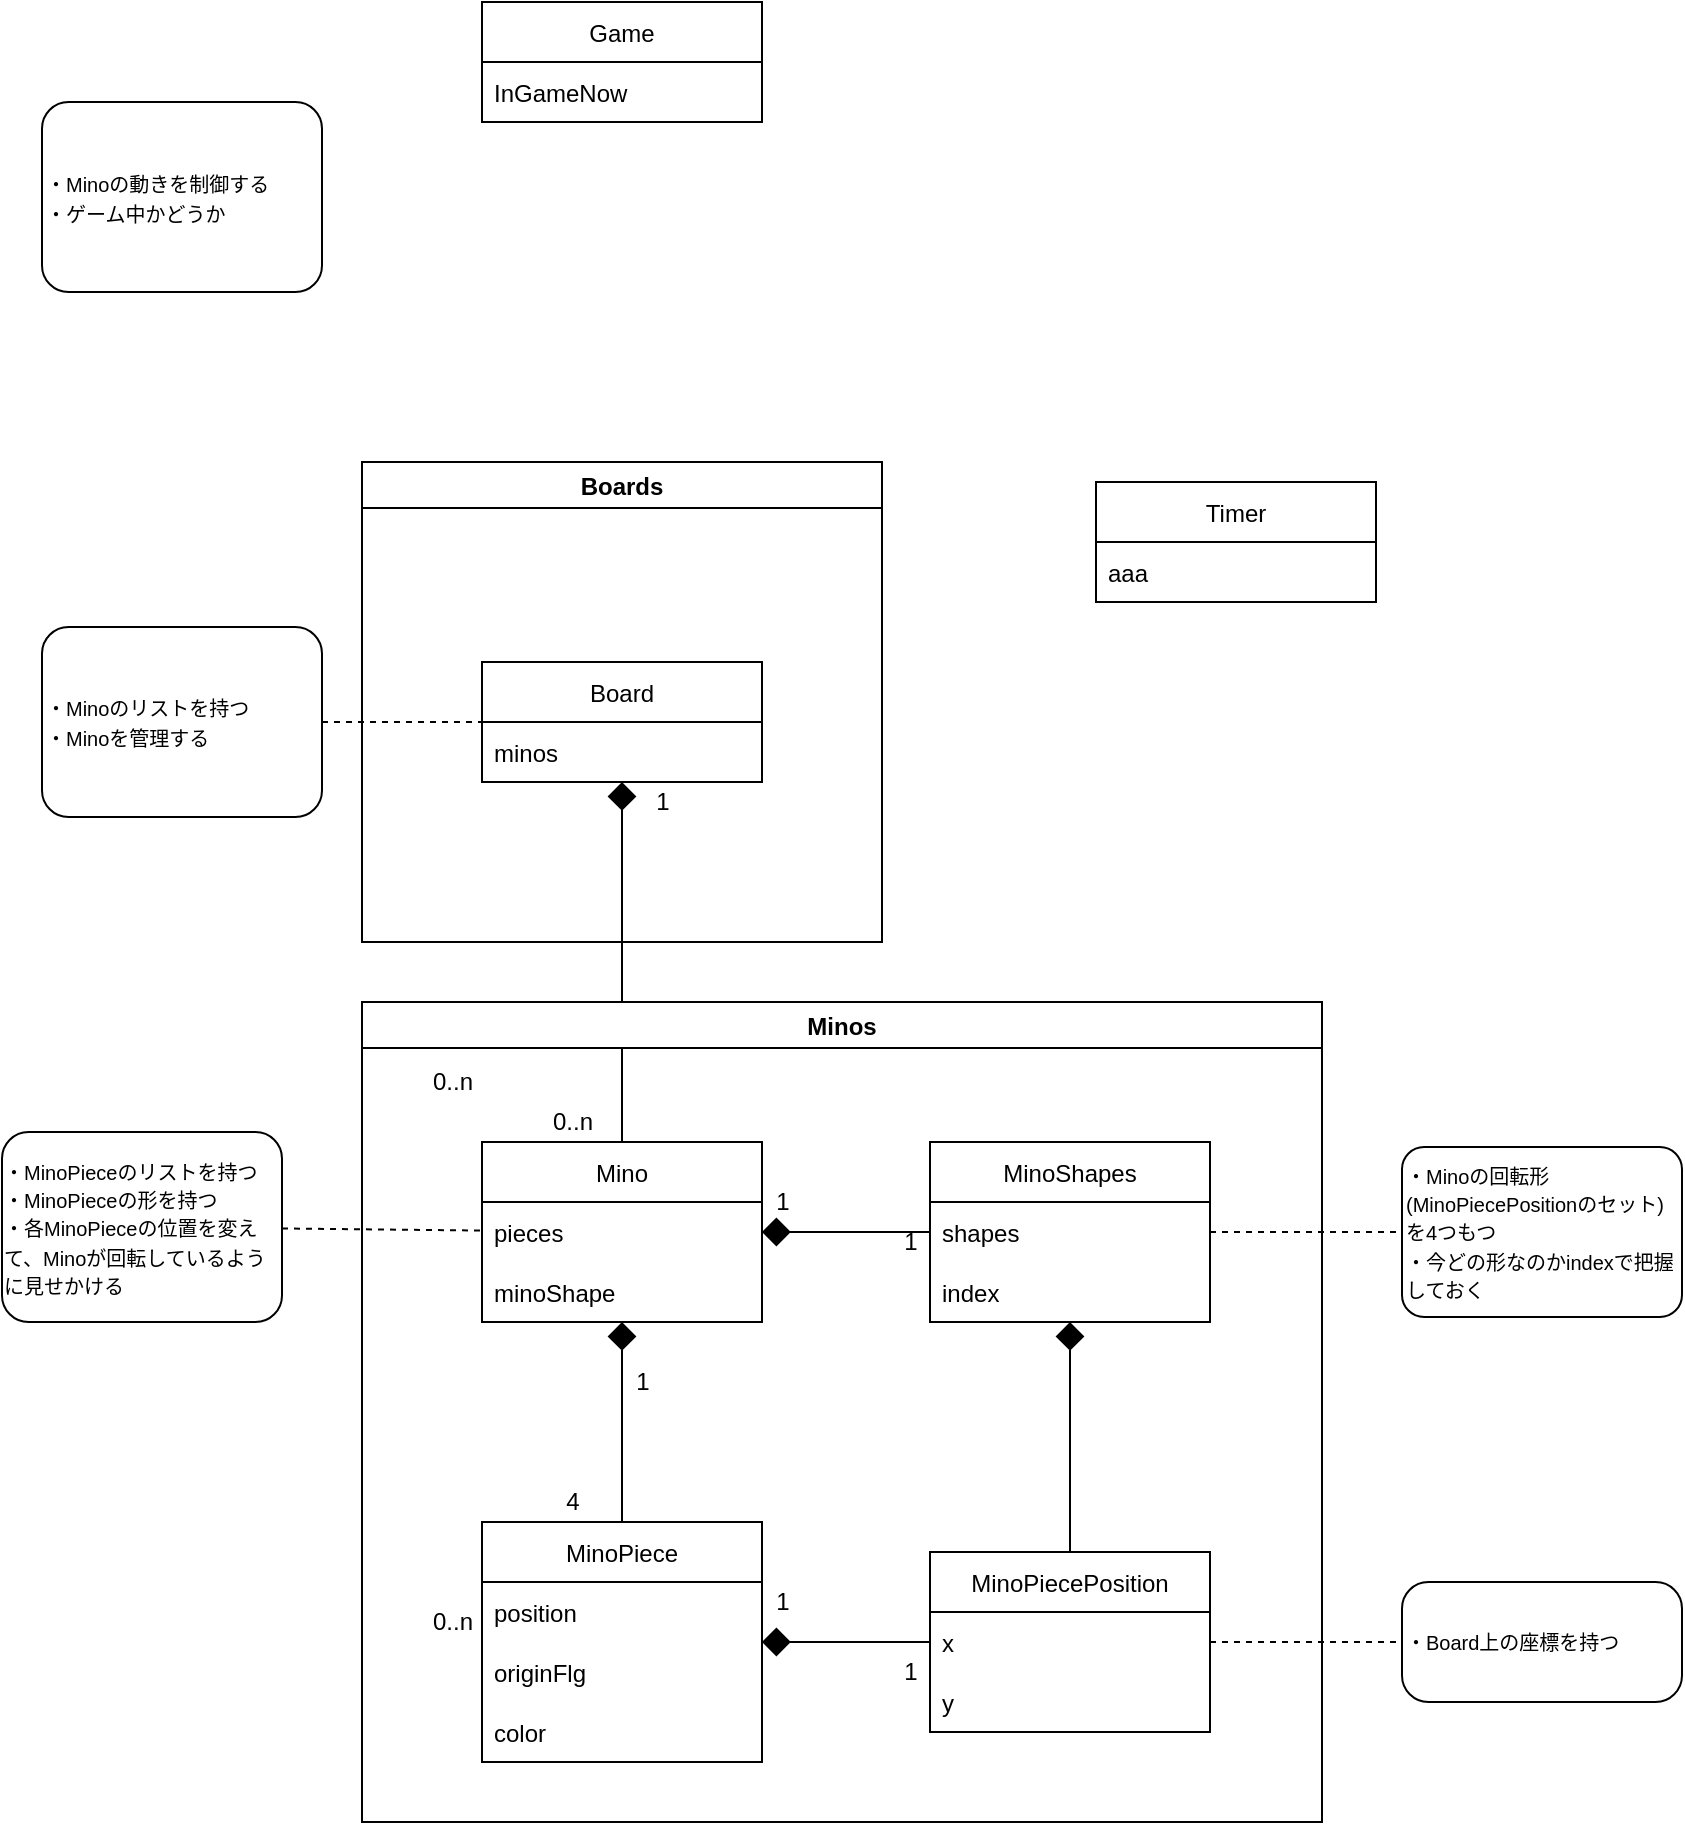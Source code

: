 <mxfile>
    <diagram id="uuJcWk0A7ma4OqOna5Vn" name="Page-1">
        <mxGraphModel dx="1306" dy="862" grid="1" gridSize="10" guides="1" tooltips="1" connect="1" arrows="1" fold="1" page="1" pageScale="1" pageWidth="827" pageHeight="1169" math="0" shadow="0">
            <root>
                <mxCell id="0"/>
                <mxCell id="1" parent="0"/>
                <mxCell id="11" value="Board" style="swimlane;fontStyle=0;childLayout=stackLayout;horizontal=1;startSize=30;horizontalStack=0;resizeParent=1;resizeParentMax=0;resizeLast=0;collapsible=1;marginBottom=0;" parent="1" vertex="1">
                    <mxGeometry x="380" y="410" width="140" height="60" as="geometry">
                        <mxRectangle x="190" y="250" width="60" height="30" as="alternateBounds"/>
                    </mxGeometry>
                </mxCell>
                <mxCell id="12" value="minos" style="text;strokeColor=none;fillColor=none;align=left;verticalAlign=middle;spacingLeft=4;spacingRight=4;overflow=hidden;points=[[0,0.5],[1,0.5]];portConstraint=eastwest;rotatable=0;" parent="11" vertex="1">
                    <mxGeometry y="30" width="140" height="30" as="geometry"/>
                </mxCell>
                <mxCell id="23" style="edgeStyle=none;html=1;endArrow=diamond;endFill=1;endSize=12;" parent="1" source="15" target="11" edge="1">
                    <mxGeometry relative="1" as="geometry">
                        <mxPoint x="450" y="490" as="targetPoint"/>
                    </mxGeometry>
                </mxCell>
                <mxCell id="15" value="Mino" style="swimlane;fontStyle=0;childLayout=stackLayout;horizontal=1;startSize=30;horizontalStack=0;resizeParent=1;resizeParentMax=0;resizeLast=0;collapsible=1;marginBottom=0;" parent="1" vertex="1">
                    <mxGeometry x="380" y="650" width="140" height="90" as="geometry"/>
                </mxCell>
                <mxCell id="30" value="pieces" style="text;strokeColor=none;fillColor=none;align=left;verticalAlign=middle;spacingLeft=4;spacingRight=4;overflow=hidden;points=[[0,0.5],[1,0.5]];portConstraint=eastwest;rotatable=0;" parent="15" vertex="1">
                    <mxGeometry y="30" width="140" height="30" as="geometry"/>
                </mxCell>
                <mxCell id="40" value="minoShape" style="text;strokeColor=none;fillColor=none;align=left;verticalAlign=middle;spacingLeft=4;spacingRight=4;overflow=hidden;points=[[0,0.5],[1,0.5]];portConstraint=eastwest;rotatable=0;" parent="15" vertex="1">
                    <mxGeometry y="60" width="140" height="30" as="geometry"/>
                </mxCell>
                <mxCell id="20" value="0..n" style="text;html=1;align=center;verticalAlign=middle;resizable=0;points=[];autosize=1;strokeColor=none;fillColor=none;" parent="1" vertex="1">
                    <mxGeometry x="410" y="630" width="30" height="20" as="geometry"/>
                </mxCell>
                <mxCell id="22" value="1" style="text;html=1;align=center;verticalAlign=middle;resizable=0;points=[];autosize=1;strokeColor=none;fillColor=none;" parent="1" vertex="1">
                    <mxGeometry x="460" y="470" width="20" height="20" as="geometry"/>
                </mxCell>
                <mxCell id="24" value="MinoPiece" style="swimlane;fontStyle=0;childLayout=stackLayout;horizontal=1;startSize=30;horizontalStack=0;resizeParent=1;resizeParentMax=0;resizeLast=0;collapsible=1;marginBottom=0;" parent="1" vertex="1">
                    <mxGeometry x="380" y="840" width="140" height="120" as="geometry"/>
                </mxCell>
                <mxCell id="25" value="position" style="text;strokeColor=none;fillColor=none;align=left;verticalAlign=middle;spacingLeft=4;spacingRight=4;overflow=hidden;points=[[0,0.5],[1,0.5]];portConstraint=eastwest;rotatable=0;" parent="24" vertex="1">
                    <mxGeometry y="30" width="140" height="30" as="geometry"/>
                </mxCell>
                <mxCell id="35" value="originFlg" style="text;strokeColor=none;fillColor=none;align=left;verticalAlign=middle;spacingLeft=4;spacingRight=4;overflow=hidden;points=[[0,0.5],[1,0.5]];portConstraint=eastwest;rotatable=0;" parent="24" vertex="1">
                    <mxGeometry y="60" width="140" height="30" as="geometry"/>
                </mxCell>
                <mxCell id="38" value="color" style="text;strokeColor=none;fillColor=none;align=left;verticalAlign=middle;spacingLeft=4;spacingRight=4;overflow=hidden;points=[[0,0.5],[1,0.5]];portConstraint=eastwest;rotatable=0;" parent="24" vertex="1">
                    <mxGeometry y="90" width="140" height="30" as="geometry"/>
                </mxCell>
                <mxCell id="26" style="edgeStyle=none;html=1;endArrow=diamond;endFill=1;endSize=12;" parent="1" source="24" target="15" edge="1">
                    <mxGeometry relative="1" as="geometry">
                        <mxPoint x="449.66" y="770" as="sourcePoint"/>
                        <mxPoint x="449.66" y="710" as="targetPoint"/>
                    </mxGeometry>
                </mxCell>
                <mxCell id="27" value="4" style="text;html=1;align=center;verticalAlign=middle;resizable=0;points=[];autosize=1;strokeColor=none;fillColor=none;" parent="1" vertex="1">
                    <mxGeometry x="415" y="820" width="20" height="20" as="geometry"/>
                </mxCell>
                <mxCell id="28" value="1" style="text;html=1;align=center;verticalAlign=middle;resizable=0;points=[];autosize=1;strokeColor=none;fillColor=none;" parent="1" vertex="1">
                    <mxGeometry x="450" y="760" width="20" height="20" as="geometry"/>
                </mxCell>
                <mxCell id="31" value="MinoPiecePosition" style="swimlane;fontStyle=0;childLayout=stackLayout;horizontal=1;startSize=30;horizontalStack=0;resizeParent=1;resizeParentMax=0;resizeLast=0;collapsible=1;marginBottom=0;" parent="1" vertex="1">
                    <mxGeometry x="604" y="855" width="140" height="90" as="geometry"/>
                </mxCell>
                <mxCell id="32" value="x" style="text;strokeColor=none;fillColor=none;align=left;verticalAlign=middle;spacingLeft=4;spacingRight=4;overflow=hidden;points=[[0,0.5],[1,0.5]];portConstraint=eastwest;rotatable=0;" parent="31" vertex="1">
                    <mxGeometry y="30" width="140" height="30" as="geometry"/>
                </mxCell>
                <mxCell id="34" value="y" style="text;strokeColor=none;fillColor=none;align=left;verticalAlign=middle;spacingLeft=4;spacingRight=4;overflow=hidden;points=[[0,0.5],[1,0.5]];portConstraint=eastwest;rotatable=0;" parent="31" vertex="1">
                    <mxGeometry y="60" width="140" height="30" as="geometry"/>
                </mxCell>
                <mxCell id="33" style="edgeStyle=none;html=1;endArrow=diamond;endFill=1;endSize=12;" parent="1" source="31" target="24" edge="1">
                    <mxGeometry relative="1" as="geometry">
                        <mxPoint x="460" y="850" as="sourcePoint"/>
                        <mxPoint x="460" y="750" as="targetPoint"/>
                    </mxGeometry>
                </mxCell>
                <mxCell id="36" value="1" style="text;html=1;align=center;verticalAlign=middle;resizable=0;points=[];autosize=1;strokeColor=none;fillColor=none;" parent="1" vertex="1">
                    <mxGeometry x="520" y="870" width="20" height="20" as="geometry"/>
                </mxCell>
                <mxCell id="37" value="1" style="text;html=1;align=center;verticalAlign=middle;resizable=0;points=[];autosize=1;strokeColor=none;fillColor=none;" parent="1" vertex="1">
                    <mxGeometry x="584" y="905" width="20" height="20" as="geometry"/>
                </mxCell>
                <mxCell id="41" value="MinoShapes" style="swimlane;fontStyle=0;childLayout=stackLayout;horizontal=1;startSize=30;horizontalStack=0;resizeParent=1;resizeParentMax=0;resizeLast=0;collapsible=1;marginBottom=0;" parent="1" vertex="1">
                    <mxGeometry x="604" y="650" width="140" height="90" as="geometry"/>
                </mxCell>
                <mxCell id="42" value="shapes" style="text;strokeColor=none;fillColor=none;align=left;verticalAlign=middle;spacingLeft=4;spacingRight=4;overflow=hidden;points=[[0,0.5],[1,0.5]];portConstraint=eastwest;rotatable=0;" parent="41" vertex="1">
                    <mxGeometry y="30" width="140" height="30" as="geometry"/>
                </mxCell>
                <mxCell id="44" value="index" style="text;strokeColor=none;fillColor=none;align=left;verticalAlign=middle;spacingLeft=4;spacingRight=4;overflow=hidden;points=[[0,0.5],[1,0.5]];portConstraint=eastwest;rotatable=0;" parent="41" vertex="1">
                    <mxGeometry y="60" width="140" height="30" as="geometry"/>
                </mxCell>
                <mxCell id="45" style="edgeStyle=none;html=1;endArrow=diamond;endFill=1;endSize=12;" parent="1" source="41" target="15" edge="1">
                    <mxGeometry relative="1" as="geometry">
                        <mxPoint x="460" y="850" as="sourcePoint"/>
                        <mxPoint x="460" y="750" as="targetPoint"/>
                    </mxGeometry>
                </mxCell>
                <mxCell id="46" value="1" style="text;html=1;align=center;verticalAlign=middle;resizable=0;points=[];autosize=1;strokeColor=none;fillColor=none;" parent="1" vertex="1">
                    <mxGeometry x="520" y="670" width="20" height="20" as="geometry"/>
                </mxCell>
                <mxCell id="47" value="1" style="text;html=1;align=center;verticalAlign=middle;resizable=0;points=[];autosize=1;strokeColor=none;fillColor=none;" parent="1" vertex="1">
                    <mxGeometry x="584" y="690" width="20" height="20" as="geometry"/>
                </mxCell>
                <mxCell id="48" value="Minos" style="swimlane;" parent="1" vertex="1">
                    <mxGeometry x="320" y="580" width="480" height="410" as="geometry"/>
                </mxCell>
                <mxCell id="72" value="0..n" style="text;html=1;align=center;verticalAlign=middle;resizable=0;points=[];autosize=1;strokeColor=none;fillColor=none;" parent="48" vertex="1">
                    <mxGeometry x="30" y="300" width="30" height="20" as="geometry"/>
                </mxCell>
                <mxCell id="58" style="edgeStyle=none;html=1;endArrow=diamond;endFill=1;endSize=12;" parent="1" source="31" target="41" edge="1">
                    <mxGeometry relative="1" as="geometry">
                        <mxPoint x="614" y="910" as="sourcePoint"/>
                        <mxPoint x="530" y="910" as="targetPoint"/>
                    </mxGeometry>
                </mxCell>
                <mxCell id="54" value="&lt;div style=&quot;text-align: left&quot;&gt;&lt;span style=&quot;font-size: 10px&quot;&gt;・MinoPieceのリストを持つ&lt;/span&gt;&lt;/div&gt;&lt;div style=&quot;text-align: left&quot;&gt;&lt;span style=&quot;font-size: 10px&quot;&gt;・MinoPieceの形を持つ&lt;/span&gt;&lt;/div&gt;&lt;div style=&quot;text-align: left&quot;&gt;&lt;span style=&quot;font-size: 10px&quot;&gt;・各MinoPieceの位置を変えて、Minoが回転しているように見せかける&lt;/span&gt;&lt;/div&gt;" style="rounded=1;whiteSpace=wrap;html=1;arcSize=14;" parent="1" vertex="1">
                    <mxGeometry x="140" y="645" width="140" height="95" as="geometry"/>
                </mxCell>
                <mxCell id="62" value="" style="endArrow=none;dashed=1;html=1;fontSize=10;" parent="1" source="54" target="15" edge="1">
                    <mxGeometry width="50" height="50" relative="1" as="geometry">
                        <mxPoint x="230" y="740" as="sourcePoint"/>
                        <mxPoint x="280" y="690" as="targetPoint"/>
                    </mxGeometry>
                </mxCell>
                <mxCell id="63" value="" style="endArrow=none;dashed=1;html=1;fontSize=10;" parent="1" source="41" target="57" edge="1">
                    <mxGeometry width="50" height="50" relative="1" as="geometry">
                        <mxPoint x="850" y="790" as="sourcePoint"/>
                        <mxPoint x="900" y="740" as="targetPoint"/>
                    </mxGeometry>
                </mxCell>
                <mxCell id="57" value="&lt;div&gt;&lt;span style=&quot;font-size: 10px&quot;&gt;・Minoの回転形(MinoPiecePositionのセット)を4つもつ&lt;/span&gt;&lt;/div&gt;&lt;div&gt;&lt;span style=&quot;font-size: 10px&quot;&gt;・今どの形なのかindexで把握しておく&lt;/span&gt;&lt;/div&gt;" style="rounded=1;whiteSpace=wrap;html=1;arcSize=13;align=left;" parent="1" vertex="1">
                    <mxGeometry x="840" y="652.5" width="140" height="85" as="geometry"/>
                </mxCell>
                <mxCell id="59" value="&lt;div&gt;&lt;span style=&quot;font-size: 10px&quot;&gt;・Board上の座標を持つ&lt;/span&gt;&lt;/div&gt;" style="rounded=1;whiteSpace=wrap;html=1;arcSize=22;align=left;" parent="1" vertex="1">
                    <mxGeometry x="840" y="870" width="140" height="60" as="geometry"/>
                </mxCell>
                <mxCell id="64" value="" style="endArrow=none;dashed=1;html=1;fontSize=10;" parent="1" source="31" target="59" edge="1">
                    <mxGeometry width="50" height="50" relative="1" as="geometry">
                        <mxPoint x="850" y="940" as="sourcePoint"/>
                        <mxPoint x="900" y="890" as="targetPoint"/>
                    </mxGeometry>
                </mxCell>
                <mxCell id="66" value="Timer" style="swimlane;fontStyle=0;childLayout=stackLayout;horizontal=1;startSize=30;horizontalStack=0;resizeParent=1;resizeParentMax=0;resizeLast=0;collapsible=1;marginBottom=0;" parent="1" vertex="1">
                    <mxGeometry x="687" y="320" width="140" height="60" as="geometry">
                        <mxRectangle x="190" y="250" width="60" height="30" as="alternateBounds"/>
                    </mxGeometry>
                </mxCell>
                <mxCell id="67" value="aaa" style="text;strokeColor=none;fillColor=none;align=left;verticalAlign=middle;spacingLeft=4;spacingRight=4;overflow=hidden;points=[[0,0.5],[1,0.5]];portConstraint=eastwest;rotatable=0;" parent="66" vertex="1">
                    <mxGeometry y="30" width="140" height="30" as="geometry"/>
                </mxCell>
                <mxCell id="68" value="&lt;div&gt;&lt;span style=&quot;font-size: 10px&quot;&gt;・Minoのリストを持つ&lt;/span&gt;&lt;/div&gt;&lt;div&gt;&lt;span style=&quot;font-size: 10px&quot;&gt;・Minoを管理する&lt;/span&gt;&lt;/div&gt;" style="rounded=1;whiteSpace=wrap;html=1;arcSize=14;align=left;" parent="1" vertex="1">
                    <mxGeometry x="160" y="392.5" width="140" height="95" as="geometry"/>
                </mxCell>
                <mxCell id="70" value="" style="endArrow=none;dashed=1;html=1;fontSize=10;" parent="1" source="68" target="11" edge="1">
                    <mxGeometry width="50" height="50" relative="1" as="geometry">
                        <mxPoint x="270" y="436.979" as="sourcePoint"/>
                        <mxPoint x="370" y="438.021" as="targetPoint"/>
                    </mxGeometry>
                </mxCell>
                <mxCell id="73" value="Game" style="swimlane;fontStyle=0;childLayout=stackLayout;horizontal=1;startSize=30;horizontalStack=0;resizeParent=1;resizeParentMax=0;resizeLast=0;collapsible=1;marginBottom=0;" parent="1" vertex="1">
                    <mxGeometry x="380" y="80" width="140" height="60" as="geometry">
                        <mxRectangle x="190" y="250" width="60" height="30" as="alternateBounds"/>
                    </mxGeometry>
                </mxCell>
                <mxCell id="74" value="InGameNow" style="text;strokeColor=none;fillColor=none;align=left;verticalAlign=middle;spacingLeft=4;spacingRight=4;overflow=hidden;points=[[0,0.5],[1,0.5]];portConstraint=eastwest;rotatable=0;" parent="73" vertex="1">
                    <mxGeometry y="30" width="140" height="30" as="geometry"/>
                </mxCell>
                <mxCell id="75" value="&lt;span style=&quot;font-size: 10px&quot;&gt;・Minoの動きを制御する&lt;br&gt;・ゲーム中かどうか&lt;br&gt;&lt;/span&gt;" style="rounded=1;whiteSpace=wrap;html=1;arcSize=14;align=left;" parent="1" vertex="1">
                    <mxGeometry x="160" y="130" width="140" height="95" as="geometry"/>
                </mxCell>
                <mxCell id="76" value="Boards" style="swimlane;" parent="1" vertex="1">
                    <mxGeometry x="320" y="310" width="260" height="240" as="geometry"/>
                </mxCell>
                <mxCell id="77" value="0..n" style="text;html=1;align=center;verticalAlign=middle;resizable=0;points=[];autosize=1;strokeColor=none;fillColor=none;" parent="76" vertex="1">
                    <mxGeometry x="30" y="300" width="30" height="20" as="geometry"/>
                </mxCell>
            </root>
        </mxGraphModel>
    </diagram>
    <diagram id="fSDzdaiqiIrGswN6Lgxn" name="Page-2">
        <mxGraphModel dx="1306" dy="862" grid="1" gridSize="10" guides="1" tooltips="1" connect="1" arrows="1" fold="1" page="1" pageScale="1" pageWidth="827" pageHeight="1169" math="0" shadow="0">
            <root>
                <mxCell id="vydhzJdUwcYbl4KOV0Tx-0"/>
                <mxCell id="vydhzJdUwcYbl4KOV0Tx-1" parent="vydhzJdUwcYbl4KOV0Tx-0"/>
                <mxCell id="0TNcD-d8OT3OA091DyvI-8" style="edgeStyle=none;html=1;endArrow=diamond;endFill=1;endSize=12;" parent="vydhzJdUwcYbl4KOV0Tx-1" source="2jhm1cyV669PDyRiHuix-45" target="0TNcD-d8OT3OA091DyvI-0" edge="1">
                    <mxGeometry relative="1" as="geometry">
                        <mxPoint x="849.66" y="445" as="sourcePoint"/>
                        <mxPoint x="849.66" y="385" as="targetPoint"/>
                    </mxGeometry>
                </mxCell>
                <mxCell id="0TNcD-d8OT3OA091DyvI-23" value="Minos" style="swimlane;" parent="vydhzJdUwcYbl4KOV0Tx-1" vertex="1">
                    <mxGeometry x="410" y="545" width="240" height="195" as="geometry"/>
                </mxCell>
                <mxCell id="0TNcD-d8OT3OA091DyvI-10" value="1" style="text;html=1;align=center;verticalAlign=middle;resizable=0;points=[];autosize=1;strokeColor=none;fillColor=none;" parent="0TNcD-d8OT3OA091DyvI-23" vertex="1">
                    <mxGeometry x="130" y="45" width="20" height="20" as="geometry"/>
                </mxCell>
                <mxCell id="0TNcD-d8OT3OA091DyvI-0" value="Mino" style="swimlane;fontStyle=0;childLayout=stackLayout;horizontal=1;startSize=30;horizontalStack=0;resizeParent=1;resizeParentMax=0;resizeLast=0;collapsible=1;marginBottom=0;" parent="0TNcD-d8OT3OA091DyvI-23" vertex="1">
                    <mxGeometry x="50" y="65" width="140" height="90" as="geometry"/>
                </mxCell>
                <mxCell id="0TNcD-d8OT3OA091DyvI-1" value="pieces" style="text;strokeColor=none;fillColor=none;align=left;verticalAlign=middle;spacingLeft=4;spacingRight=4;overflow=hidden;points=[[0,0.5],[1,0.5]];portConstraint=eastwest;rotatable=0;" parent="0TNcD-d8OT3OA091DyvI-0" vertex="1">
                    <mxGeometry y="30" width="140" height="30" as="geometry"/>
                </mxCell>
                <mxCell id="0TNcD-d8OT3OA091DyvI-2" value="minoShape" style="text;strokeColor=none;fillColor=none;align=left;verticalAlign=middle;spacingLeft=4;spacingRight=4;overflow=hidden;points=[[0,0.5],[1,0.5]];portConstraint=eastwest;rotatable=0;" parent="0TNcD-d8OT3OA091DyvI-0" vertex="1">
                    <mxGeometry y="60" width="140" height="30" as="geometry"/>
                </mxCell>
                <mxCell id="2jhm1cyV669PDyRiHuix-4" value="Boards" style="swimlane;" parent="vydhzJdUwcYbl4KOV0Tx-1" vertex="1">
                    <mxGeometry x="410" y="20" width="250" height="170" as="geometry"/>
                </mxCell>
                <mxCell id="2jhm1cyV669PDyRiHuix-0" value="Board" style="swimlane;fontStyle=0;childLayout=stackLayout;horizontal=1;startSize=30;horizontalStack=0;resizeParent=1;resizeParentMax=0;resizeLast=0;collapsible=1;marginBottom=0;" parent="2jhm1cyV669PDyRiHuix-4" vertex="1">
                    <mxGeometry x="50" y="60" width="140" height="60" as="geometry">
                        <mxRectangle x="190" y="250" width="60" height="30" as="alternateBounds"/>
                    </mxGeometry>
                </mxCell>
                <mxCell id="2jhm1cyV669PDyRiHuix-1" value="minos" style="text;strokeColor=none;fillColor=none;align=left;verticalAlign=middle;spacingLeft=4;spacingRight=4;overflow=hidden;points=[[0,0.5],[1,0.5]];portConstraint=eastwest;rotatable=0;" parent="2jhm1cyV669PDyRiHuix-0" vertex="1">
                    <mxGeometry y="30" width="140" height="30" as="geometry"/>
                </mxCell>
                <mxCell id="2jhm1cyV669PDyRiHuix-52" value="1" style="text;html=1;align=center;verticalAlign=middle;resizable=0;points=[];autosize=1;strokeColor=none;fillColor=none;" parent="2jhm1cyV669PDyRiHuix-4" vertex="1">
                    <mxGeometry x="90" y="120" width="20" height="20" as="geometry"/>
                </mxCell>
                <mxCell id="2jhm1cyV669PDyRiHuix-9" value="HoldMinos" style="swimlane;" parent="vydhzJdUwcYbl4KOV0Tx-1" vertex="1">
                    <mxGeometry x="430" y="1220" width="220" height="175" as="geometry"/>
                </mxCell>
                <mxCell id="2jhm1cyV669PDyRiHuix-10" value="HoldMino" style="swimlane;fontStyle=0;childLayout=stackLayout;horizontal=1;startSize=30;horizontalStack=0;resizeParent=1;resizeParentMax=0;resizeLast=0;collapsible=1;marginBottom=0;" parent="2jhm1cyV669PDyRiHuix-9" vertex="1">
                    <mxGeometry x="40" y="57.5" width="140" height="60" as="geometry">
                        <mxRectangle x="190" y="250" width="60" height="30" as="alternateBounds"/>
                    </mxGeometry>
                </mxCell>
                <mxCell id="2jhm1cyV669PDyRiHuix-11" value="minos" style="text;strokeColor=none;fillColor=none;align=left;verticalAlign=middle;spacingLeft=4;spacingRight=4;overflow=hidden;points=[[0,0.5],[1,0.5]];portConstraint=eastwest;rotatable=0;" parent="2jhm1cyV669PDyRiHuix-10" vertex="1">
                    <mxGeometry y="30" width="140" height="30" as="geometry"/>
                </mxCell>
                <mxCell id="2jhm1cyV669PDyRiHuix-12" value="MinoShapes" style="swimlane;" parent="vydhzJdUwcYbl4KOV0Tx-1" vertex="1">
                    <mxGeometry x="730" y="720" width="220" height="305" as="geometry"/>
                </mxCell>
                <mxCell id="2jhm1cyV669PDyRiHuix-14" value="MinoShapePattens" style="swimlane;fontStyle=0;childLayout=stackLayout;horizontal=1;startSize=30;horizontalStack=0;resizeParent=1;resizeParentMax=0;resizeLast=0;collapsible=1;marginBottom=0;" parent="2jhm1cyV669PDyRiHuix-12" vertex="1">
                    <mxGeometry x="40" y="60" width="140" height="90" as="geometry"/>
                </mxCell>
                <mxCell id="2jhm1cyV669PDyRiHuix-15" value="shapes" style="text;strokeColor=none;fillColor=none;align=left;verticalAlign=middle;spacingLeft=4;spacingRight=4;overflow=hidden;points=[[0,0.5],[1,0.5]];portConstraint=eastwest;rotatable=0;" parent="2jhm1cyV669PDyRiHuix-14" vertex="1">
                    <mxGeometry y="30" width="140" height="30" as="geometry"/>
                </mxCell>
                <mxCell id="2jhm1cyV669PDyRiHuix-16" value="index" style="text;strokeColor=none;fillColor=none;align=left;verticalAlign=middle;spacingLeft=4;spacingRight=4;overflow=hidden;points=[[0,0.5],[1,0.5]];portConstraint=eastwest;rotatable=0;" parent="2jhm1cyV669PDyRiHuix-14" vertex="1">
                    <mxGeometry y="60" width="140" height="30" as="geometry"/>
                </mxCell>
                <mxCell id="2jhm1cyV669PDyRiHuix-20" value="MinoColors" style="swimlane;" parent="vydhzJdUwcYbl4KOV0Tx-1" vertex="1">
                    <mxGeometry x="730" y="490" width="220" height="200" as="geometry"/>
                </mxCell>
                <mxCell id="2jhm1cyV669PDyRiHuix-21" value="MinoColor" style="swimlane;fontStyle=0;childLayout=stackLayout;horizontal=1;startSize=30;horizontalStack=0;resizeParent=1;resizeParentMax=0;resizeLast=0;collapsible=1;marginBottom=0;" parent="2jhm1cyV669PDyRiHuix-20" vertex="1">
                    <mxGeometry x="40" y="60" width="140" height="90" as="geometry"/>
                </mxCell>
                <mxCell id="2jhm1cyV669PDyRiHuix-22" value="shapes" style="text;strokeColor=none;fillColor=none;align=left;verticalAlign=middle;spacingLeft=4;spacingRight=4;overflow=hidden;points=[[0,0.5],[1,0.5]];portConstraint=eastwest;rotatable=0;" parent="2jhm1cyV669PDyRiHuix-21" vertex="1">
                    <mxGeometry y="30" width="140" height="30" as="geometry"/>
                </mxCell>
                <mxCell id="2jhm1cyV669PDyRiHuix-23" value="index" style="text;strokeColor=none;fillColor=none;align=left;verticalAlign=middle;spacingLeft=4;spacingRight=4;overflow=hidden;points=[[0,0.5],[1,0.5]];portConstraint=eastwest;rotatable=0;" parent="2jhm1cyV669PDyRiHuix-21" vertex="1">
                    <mxGeometry y="60" width="140" height="30" as="geometry"/>
                </mxCell>
                <mxCell id="2jhm1cyV669PDyRiHuix-34" value="Positions" style="swimlane;" parent="vydhzJdUwcYbl4KOV0Tx-1" vertex="1">
                    <mxGeometry x="730" y="282.5" width="220" height="170" as="geometry"/>
                </mxCell>
                <mxCell id="2jhm1cyV669PDyRiHuix-35" value="Position" style="swimlane;fontStyle=0;childLayout=stackLayout;horizontal=1;startSize=30;horizontalStack=0;resizeParent=1;resizeParentMax=0;resizeLast=0;collapsible=1;marginBottom=0;" parent="2jhm1cyV669PDyRiHuix-34" vertex="1">
                    <mxGeometry x="40" y="57.5" width="140" height="60" as="geometry"/>
                </mxCell>
                <mxCell id="2jhm1cyV669PDyRiHuix-37" value="index" style="text;strokeColor=none;fillColor=none;align=left;verticalAlign=middle;spacingLeft=4;spacingRight=4;overflow=hidden;points=[[0,0.5],[1,0.5]];portConstraint=eastwest;rotatable=0;" parent="2jhm1cyV669PDyRiHuix-35" vertex="1">
                    <mxGeometry y="30" width="140" height="30" as="geometry"/>
                </mxCell>
                <mxCell id="2jhm1cyV669PDyRiHuix-41" value="MinoPiece" style="swimlane;" parent="vydhzJdUwcYbl4KOV0Tx-1" vertex="1">
                    <mxGeometry x="410" y="260" width="240" height="215" as="geometry"/>
                </mxCell>
                <mxCell id="2jhm1cyV669PDyRiHuix-45" value="MinoPiece" style="swimlane;fontStyle=0;childLayout=stackLayout;horizontal=1;startSize=30;horizontalStack=0;resizeParent=1;resizeParentMax=0;resizeLast=0;collapsible=1;marginBottom=0;" parent="2jhm1cyV669PDyRiHuix-41" vertex="1">
                    <mxGeometry x="50" y="50" width="140" height="120" as="geometry"/>
                </mxCell>
                <mxCell id="2jhm1cyV669PDyRiHuix-46" value="position" style="text;strokeColor=none;fillColor=none;align=left;verticalAlign=middle;spacingLeft=4;spacingRight=4;overflow=hidden;points=[[0,0.5],[1,0.5]];portConstraint=eastwest;rotatable=0;" parent="2jhm1cyV669PDyRiHuix-45" vertex="1">
                    <mxGeometry y="30" width="140" height="30" as="geometry"/>
                </mxCell>
                <mxCell id="2jhm1cyV669PDyRiHuix-47" value="originFlg" style="text;strokeColor=none;fillColor=none;align=left;verticalAlign=middle;spacingLeft=4;spacingRight=4;overflow=hidden;points=[[0,0.5],[1,0.5]];portConstraint=eastwest;rotatable=0;" parent="2jhm1cyV669PDyRiHuix-45" vertex="1">
                    <mxGeometry y="60" width="140" height="30" as="geometry"/>
                </mxCell>
                <mxCell id="2jhm1cyV669PDyRiHuix-48" value="color" style="text;strokeColor=none;fillColor=none;align=left;verticalAlign=middle;spacingLeft=4;spacingRight=4;overflow=hidden;points=[[0,0.5],[1,0.5]];portConstraint=eastwest;rotatable=0;" parent="2jhm1cyV669PDyRiHuix-45" vertex="1">
                    <mxGeometry y="90" width="140" height="30" as="geometry"/>
                </mxCell>
                <mxCell id="2jhm1cyV669PDyRiHuix-49" value="n" style="text;html=1;align=center;verticalAlign=middle;resizable=0;points=[];autosize=1;strokeColor=none;fillColor=none;" parent="2jhm1cyV669PDyRiHuix-41" vertex="1">
                    <mxGeometry x="120" y="170" width="20" height="20" as="geometry"/>
                </mxCell>
                <mxCell id="2jhm1cyV669PDyRiHuix-51" value="n" style="text;html=1;align=center;verticalAlign=middle;resizable=0;points=[];autosize=1;strokeColor=none;fillColor=none;" parent="2jhm1cyV669PDyRiHuix-41" vertex="1">
                    <mxGeometry x="120" y="30" width="20" height="20" as="geometry"/>
                </mxCell>
                <mxCell id="2jhm1cyV669PDyRiHuix-50" style="edgeStyle=none;html=1;endArrow=diamond;endFill=1;endSize=12;" parent="vydhzJdUwcYbl4KOV0Tx-1" source="2jhm1cyV669PDyRiHuix-45" target="2jhm1cyV669PDyRiHuix-0" edge="1">
                    <mxGeometry relative="1" as="geometry">
                        <mxPoint x="610" y="445" as="sourcePoint"/>
                        <mxPoint x="790" y="445" as="targetPoint"/>
                    </mxGeometry>
                </mxCell>
                <mxCell id="2jhm1cyV669PDyRiHuix-54" style="edgeStyle=none;html=1;endArrow=diamond;endFill=1;endSize=12;" parent="vydhzJdUwcYbl4KOV0Tx-1" source="2jhm1cyV669PDyRiHuix-35" target="0TNcD-d8OT3OA091DyvI-0" edge="1">
                    <mxGeometry relative="1" as="geometry">
                        <mxPoint x="840" y="350" as="sourcePoint"/>
                        <mxPoint x="690" y="530" as="targetPoint"/>
                    </mxGeometry>
                </mxCell>
                <mxCell id="2jhm1cyV669PDyRiHuix-55" style="edgeStyle=none;html=1;endArrow=diamond;endFill=1;endSize=12;" parent="vydhzJdUwcYbl4KOV0Tx-1" source="2jhm1cyV669PDyRiHuix-21" target="0TNcD-d8OT3OA091DyvI-0" edge="1">
                    <mxGeometry relative="1" as="geometry">
                        <mxPoint x="610" y="631.167" as="sourcePoint"/>
                        <mxPoint x="700" y="650" as="targetPoint"/>
                    </mxGeometry>
                </mxCell>
                <mxCell id="2jhm1cyV669PDyRiHuix-56" style="edgeStyle=none;html=1;endArrow=diamond;endFill=1;endSize=12;" parent="vydhzJdUwcYbl4KOV0Tx-1" source="2jhm1cyV669PDyRiHuix-14" target="0TNcD-d8OT3OA091DyvI-0" edge="1">
                    <mxGeometry relative="1" as="geometry">
                        <mxPoint x="610" y="649.035" as="sourcePoint"/>
                        <mxPoint x="630" y="780" as="targetPoint"/>
                    </mxGeometry>
                </mxCell>
                <mxCell id="2jhm1cyV669PDyRiHuix-17" value="MinoShapeType" style="swimlane;fontStyle=0;childLayout=stackLayout;horizontal=1;startSize=30;horizontalStack=0;resizeParent=1;resizeParentMax=0;resizeLast=0;collapsible=1;marginBottom=0;" parent="vydhzJdUwcYbl4KOV0Tx-1" vertex="1">
                    <mxGeometry x="770" y="895" width="140" height="90" as="geometry"/>
                </mxCell>
                <mxCell id="2jhm1cyV669PDyRiHuix-18" value="shapes" style="text;strokeColor=none;fillColor=none;align=left;verticalAlign=middle;spacingLeft=4;spacingRight=4;overflow=hidden;points=[[0,0.5],[1,0.5]];portConstraint=eastwest;rotatable=0;" parent="2jhm1cyV669PDyRiHuix-17" vertex="1">
                    <mxGeometry y="30" width="140" height="30" as="geometry"/>
                </mxCell>
                <mxCell id="2jhm1cyV669PDyRiHuix-19" value="index" style="text;strokeColor=none;fillColor=none;align=left;verticalAlign=middle;spacingLeft=4;spacingRight=4;overflow=hidden;points=[[0,0.5],[1,0.5]];portConstraint=eastwest;rotatable=0;" parent="2jhm1cyV669PDyRiHuix-17" vertex="1">
                    <mxGeometry y="60" width="140" height="30" as="geometry"/>
                </mxCell>
                <mxCell id="2jhm1cyV669PDyRiHuix-58" value="MinoReserves" style="swimlane;" parent="vydhzJdUwcYbl4KOV0Tx-1" vertex="1">
                    <mxGeometry x="80" y="800" width="260" height="300" as="geometry"/>
                </mxCell>
                <mxCell id="2jhm1cyV669PDyRiHuix-60" value="MinoReserve" style="swimlane;fontStyle=0;childLayout=stackLayout;horizontal=1;startSize=30;horizontalStack=0;resizeParent=1;resizeParentMax=0;resizeLast=0;collapsible=1;marginBottom=0;" parent="2jhm1cyV669PDyRiHuix-58" vertex="1">
                    <mxGeometry x="60" y="185" width="140" height="90" as="geometry"/>
                </mxCell>
                <mxCell id="2jhm1cyV669PDyRiHuix-61" value="pieces" style="text;strokeColor=none;fillColor=none;align=left;verticalAlign=middle;spacingLeft=4;spacingRight=4;overflow=hidden;points=[[0,0.5],[1,0.5]];portConstraint=eastwest;rotatable=0;" parent="2jhm1cyV669PDyRiHuix-60" vertex="1">
                    <mxGeometry y="30" width="140" height="30" as="geometry"/>
                </mxCell>
                <mxCell id="2jhm1cyV669PDyRiHuix-62" value="minoShape" style="text;strokeColor=none;fillColor=none;align=left;verticalAlign=middle;spacingLeft=4;spacingRight=4;overflow=hidden;points=[[0,0.5],[1,0.5]];portConstraint=eastwest;rotatable=0;" parent="2jhm1cyV669PDyRiHuix-60" vertex="1">
                    <mxGeometry y="60" width="140" height="30" as="geometry"/>
                </mxCell>
                <mxCell id="2jhm1cyV669PDyRiHuix-63" value="MinoReserveList" style="swimlane;fontStyle=0;childLayout=stackLayout;horizontal=1;startSize=30;horizontalStack=0;resizeParent=1;resizeParentMax=0;resizeLast=0;collapsible=1;marginBottom=0;" parent="2jhm1cyV669PDyRiHuix-58" vertex="1">
                    <mxGeometry x="60" y="50" width="140" height="90" as="geometry"/>
                </mxCell>
                <mxCell id="2jhm1cyV669PDyRiHuix-64" value="pieces" style="text;strokeColor=none;fillColor=none;align=left;verticalAlign=middle;spacingLeft=4;spacingRight=4;overflow=hidden;points=[[0,0.5],[1,0.5]];portConstraint=eastwest;rotatable=0;" parent="2jhm1cyV669PDyRiHuix-63" vertex="1">
                    <mxGeometry y="30" width="140" height="30" as="geometry"/>
                </mxCell>
                <mxCell id="2jhm1cyV669PDyRiHuix-65" value="minoShape" style="text;strokeColor=none;fillColor=none;align=left;verticalAlign=middle;spacingLeft=4;spacingRight=4;overflow=hidden;points=[[0,0.5],[1,0.5]];portConstraint=eastwest;rotatable=0;" parent="2jhm1cyV669PDyRiHuix-63" vertex="1">
                    <mxGeometry y="60" width="140" height="30" as="geometry"/>
                </mxCell>
                <mxCell id="2jhm1cyV669PDyRiHuix-66" style="edgeStyle=none;html=1;endArrow=diamond;endFill=1;endSize=12;" parent="2jhm1cyV669PDyRiHuix-58" source="2jhm1cyV669PDyRiHuix-60" target="2jhm1cyV669PDyRiHuix-63" edge="1">
                    <mxGeometry relative="1" as="geometry">
                        <mxPoint x="210" y="-141.613" as="sourcePoint"/>
                        <mxPoint x="380" y="-48.387" as="targetPoint"/>
                    </mxGeometry>
                </mxCell>
                <mxCell id="2jhm1cyV669PDyRiHuix-68" value="MinoTypes" style="swimlane;" parent="vydhzJdUwcYbl4KOV0Tx-1" vertex="1">
                    <mxGeometry x="420" y="930" width="240" height="180" as="geometry"/>
                </mxCell>
                <mxCell id="2jhm1cyV669PDyRiHuix-72" value="MinoType" style="swimlane;fontStyle=0;childLayout=stackLayout;horizontal=1;startSize=30;horizontalStack=0;resizeParent=1;resizeParentMax=0;resizeLast=0;collapsible=1;marginBottom=0;" parent="2jhm1cyV669PDyRiHuix-68" vertex="1">
                    <mxGeometry x="50" y="70" width="140" height="60" as="geometry"/>
                </mxCell>
                <mxCell id="2jhm1cyV669PDyRiHuix-74" value="minoShape" style="text;strokeColor=none;fillColor=none;align=left;verticalAlign=middle;spacingLeft=4;spacingRight=4;overflow=hidden;points=[[0,0.5],[1,0.5]];portConstraint=eastwest;rotatable=0;" parent="2jhm1cyV669PDyRiHuix-72" vertex="1">
                    <mxGeometry y="30" width="140" height="30" as="geometry"/>
                </mxCell>
                <mxCell id="2jhm1cyV669PDyRiHuix-89" value="0,1" style="text;html=1;align=center;verticalAlign=middle;resizable=0;points=[];autosize=1;strokeColor=none;fillColor=none;" parent="2jhm1cyV669PDyRiHuix-68" vertex="1">
                    <mxGeometry x="120" y="130" width="30" height="20" as="geometry"/>
                </mxCell>
                <mxCell id="2jhm1cyV669PDyRiHuix-77" style="edgeStyle=none;html=1;endArrow=diamond;endFill=1;endSize=12;" parent="vydhzJdUwcYbl4KOV0Tx-1" source="2jhm1cyV669PDyRiHuix-72" target="2jhm1cyV669PDyRiHuix-60" edge="1">
                    <mxGeometry relative="1" as="geometry">
                        <mxPoint x="70" y="1005" as="sourcePoint"/>
                        <mxPoint x="360" y="1060" as="targetPoint"/>
                    </mxGeometry>
                </mxCell>
                <mxCell id="2jhm1cyV669PDyRiHuix-82" style="edgeStyle=none;html=1;endArrow=diamond;endFill=1;endSize=12;" parent="vydhzJdUwcYbl4KOV0Tx-1" source="2jhm1cyV669PDyRiHuix-35" target="2jhm1cyV669PDyRiHuix-45" edge="1">
                    <mxGeometry relative="1" as="geometry">
                        <mxPoint x="817.368" y="410" as="sourcePoint"/>
                        <mxPoint x="588.947" y="620" as="targetPoint"/>
                    </mxGeometry>
                </mxCell>
                <mxCell id="2jhm1cyV669PDyRiHuix-84" style="edgeStyle=none;html=1;endArrow=diamond;endFill=1;endSize=12;" parent="vydhzJdUwcYbl4KOV0Tx-1" source="2jhm1cyV669PDyRiHuix-72" target="2jhm1cyV669PDyRiHuix-10" edge="1">
                    <mxGeometry relative="1" as="geometry">
                        <mxPoint x="480" y="1068.824" as="sourcePoint"/>
                        <mxPoint x="280" y="1151.176" as="targetPoint"/>
                    </mxGeometry>
                </mxCell>
                <mxCell id="2jhm1cyV669PDyRiHuix-88" value="1" style="text;html=1;align=center;verticalAlign=middle;resizable=0;points=[];autosize=1;strokeColor=none;fillColor=none;" parent="vydhzJdUwcYbl4KOV0Tx-1" vertex="1">
                    <mxGeometry x="550" y="1260" width="20" height="20" as="geometry"/>
                </mxCell>
            </root>
        </mxGraphModel>
    </diagram>
</mxfile>